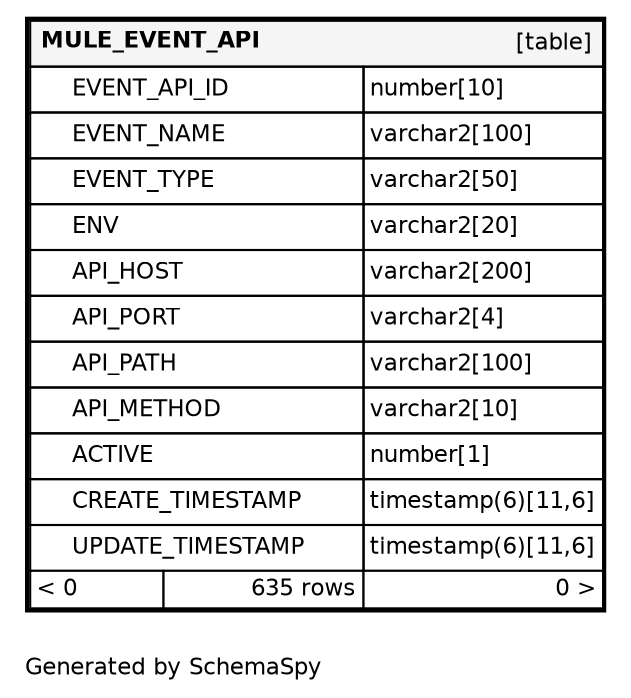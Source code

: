digraph "oneDegreeRelationshipsDiagram" {
  graph [    rankdir="RL"    bgcolor="#ffffff"    label="\nGenerated by SchemaSpy"    labeljust="l"    nodesep="0.18"    ranksep="0.46"    fontname="Helvetica"    fontsize="11"    ration="compress"  ];  node [    fontname="Helvetica"    fontsize="11"    shape="plaintext"  ];  edge [    arrowsize="0.8"  ];
  "MULE_EVENT_API" [
   label=<
    <TABLE BORDER="2" CELLBORDER="1" CELLSPACING="0" BGCOLOR="#ffffff">
      <TR><TD COLSPAN="4"  BGCOLOR="#f5f5f5"><TABLE BORDER="0" CELLSPACING="0"><TR><TD ALIGN="LEFT" FIXEDSIZE="TRUE" WIDTH="115" HEIGHT="16"><B>MULE_EVENT_API</B></TD><TD ALIGN="RIGHT">[table]</TD></TR></TABLE></TD></TR>
      <TR><TD PORT="EVENT_API_ID" COLSPAN="2" ALIGN="LEFT"><TABLE BORDER="0" CELLSPACING="0" ALIGN="LEFT"><TR ALIGN="LEFT"><TD ALIGN="LEFT" FIXEDSIZE="TRUE" WIDTH="15" HEIGHT="16"></TD><TD ALIGN="LEFT" FIXEDSIZE="TRUE" WIDTH="139" HEIGHT="16">EVENT_API_ID</TD></TR></TABLE></TD><TD PORT="EVENT_API_ID.type" ALIGN="LEFT">number[10]</TD></TR>
      <TR><TD PORT="EVENT_NAME" COLSPAN="2" ALIGN="LEFT"><TABLE BORDER="0" CELLSPACING="0" ALIGN="LEFT"><TR ALIGN="LEFT"><TD ALIGN="LEFT" FIXEDSIZE="TRUE" WIDTH="15" HEIGHT="16"></TD><TD ALIGN="LEFT" FIXEDSIZE="TRUE" WIDTH="139" HEIGHT="16">EVENT_NAME</TD></TR></TABLE></TD><TD PORT="EVENT_NAME.type" ALIGN="LEFT">varchar2[100]</TD></TR>
      <TR><TD PORT="EVENT_TYPE" COLSPAN="2" ALIGN="LEFT"><TABLE BORDER="0" CELLSPACING="0" ALIGN="LEFT"><TR ALIGN="LEFT"><TD ALIGN="LEFT" FIXEDSIZE="TRUE" WIDTH="15" HEIGHT="16"></TD><TD ALIGN="LEFT" FIXEDSIZE="TRUE" WIDTH="139" HEIGHT="16">EVENT_TYPE</TD></TR></TABLE></TD><TD PORT="EVENT_TYPE.type" ALIGN="LEFT">varchar2[50]</TD></TR>
      <TR><TD PORT="ENV" COLSPAN="2" ALIGN="LEFT"><TABLE BORDER="0" CELLSPACING="0" ALIGN="LEFT"><TR ALIGN="LEFT"><TD ALIGN="LEFT" FIXEDSIZE="TRUE" WIDTH="15" HEIGHT="16"></TD><TD ALIGN="LEFT" FIXEDSIZE="TRUE" WIDTH="139" HEIGHT="16">ENV</TD></TR></TABLE></TD><TD PORT="ENV.type" ALIGN="LEFT">varchar2[20]</TD></TR>
      <TR><TD PORT="API_HOST" COLSPAN="2" ALIGN="LEFT"><TABLE BORDER="0" CELLSPACING="0" ALIGN="LEFT"><TR ALIGN="LEFT"><TD ALIGN="LEFT" FIXEDSIZE="TRUE" WIDTH="15" HEIGHT="16"></TD><TD ALIGN="LEFT" FIXEDSIZE="TRUE" WIDTH="139" HEIGHT="16">API_HOST</TD></TR></TABLE></TD><TD PORT="API_HOST.type" ALIGN="LEFT">varchar2[200]</TD></TR>
      <TR><TD PORT="API_PORT" COLSPAN="2" ALIGN="LEFT"><TABLE BORDER="0" CELLSPACING="0" ALIGN="LEFT"><TR ALIGN="LEFT"><TD ALIGN="LEFT" FIXEDSIZE="TRUE" WIDTH="15" HEIGHT="16"></TD><TD ALIGN="LEFT" FIXEDSIZE="TRUE" WIDTH="139" HEIGHT="16">API_PORT</TD></TR></TABLE></TD><TD PORT="API_PORT.type" ALIGN="LEFT">varchar2[4]</TD></TR>
      <TR><TD PORT="API_PATH" COLSPAN="2" ALIGN="LEFT"><TABLE BORDER="0" CELLSPACING="0" ALIGN="LEFT"><TR ALIGN="LEFT"><TD ALIGN="LEFT" FIXEDSIZE="TRUE" WIDTH="15" HEIGHT="16"></TD><TD ALIGN="LEFT" FIXEDSIZE="TRUE" WIDTH="139" HEIGHT="16">API_PATH</TD></TR></TABLE></TD><TD PORT="API_PATH.type" ALIGN="LEFT">varchar2[100]</TD></TR>
      <TR><TD PORT="API_METHOD" COLSPAN="2" ALIGN="LEFT"><TABLE BORDER="0" CELLSPACING="0" ALIGN="LEFT"><TR ALIGN="LEFT"><TD ALIGN="LEFT" FIXEDSIZE="TRUE" WIDTH="15" HEIGHT="16"></TD><TD ALIGN="LEFT" FIXEDSIZE="TRUE" WIDTH="139" HEIGHT="16">API_METHOD</TD></TR></TABLE></TD><TD PORT="API_METHOD.type" ALIGN="LEFT">varchar2[10]</TD></TR>
      <TR><TD PORT="ACTIVE" COLSPAN="2" ALIGN="LEFT"><TABLE BORDER="0" CELLSPACING="0" ALIGN="LEFT"><TR ALIGN="LEFT"><TD ALIGN="LEFT" FIXEDSIZE="TRUE" WIDTH="15" HEIGHT="16"></TD><TD ALIGN="LEFT" FIXEDSIZE="TRUE" WIDTH="139" HEIGHT="16">ACTIVE</TD></TR></TABLE></TD><TD PORT="ACTIVE.type" ALIGN="LEFT">number[1]</TD></TR>
      <TR><TD PORT="CREATE_TIMESTAMP" COLSPAN="2" ALIGN="LEFT"><TABLE BORDER="0" CELLSPACING="0" ALIGN="LEFT"><TR ALIGN="LEFT"><TD ALIGN="LEFT" FIXEDSIZE="TRUE" WIDTH="15" HEIGHT="16"></TD><TD ALIGN="LEFT" FIXEDSIZE="TRUE" WIDTH="139" HEIGHT="16">CREATE_TIMESTAMP</TD></TR></TABLE></TD><TD PORT="CREATE_TIMESTAMP.type" ALIGN="LEFT">timestamp(6)[11,6]</TD></TR>
      <TR><TD PORT="UPDATE_TIMESTAMP" COLSPAN="2" ALIGN="LEFT"><TABLE BORDER="0" CELLSPACING="0" ALIGN="LEFT"><TR ALIGN="LEFT"><TD ALIGN="LEFT" FIXEDSIZE="TRUE" WIDTH="15" HEIGHT="16"></TD><TD ALIGN="LEFT" FIXEDSIZE="TRUE" WIDTH="139" HEIGHT="16">UPDATE_TIMESTAMP</TD></TR></TABLE></TD><TD PORT="UPDATE_TIMESTAMP.type" ALIGN="LEFT">timestamp(6)[11,6]</TD></TR>
      <TR><TD ALIGN="LEFT" BGCOLOR="#ffffff">&lt; 0</TD><TD ALIGN="RIGHT" BGCOLOR="#ffffff">635 rows</TD><TD ALIGN="RIGHT" BGCOLOR="#ffffff">0 &gt;</TD></TR>
    </TABLE>>
    URL="MULE_EVENT_API.html"
    target="_top"
    tooltip="MULE_EVENT_API"
  ];
}
